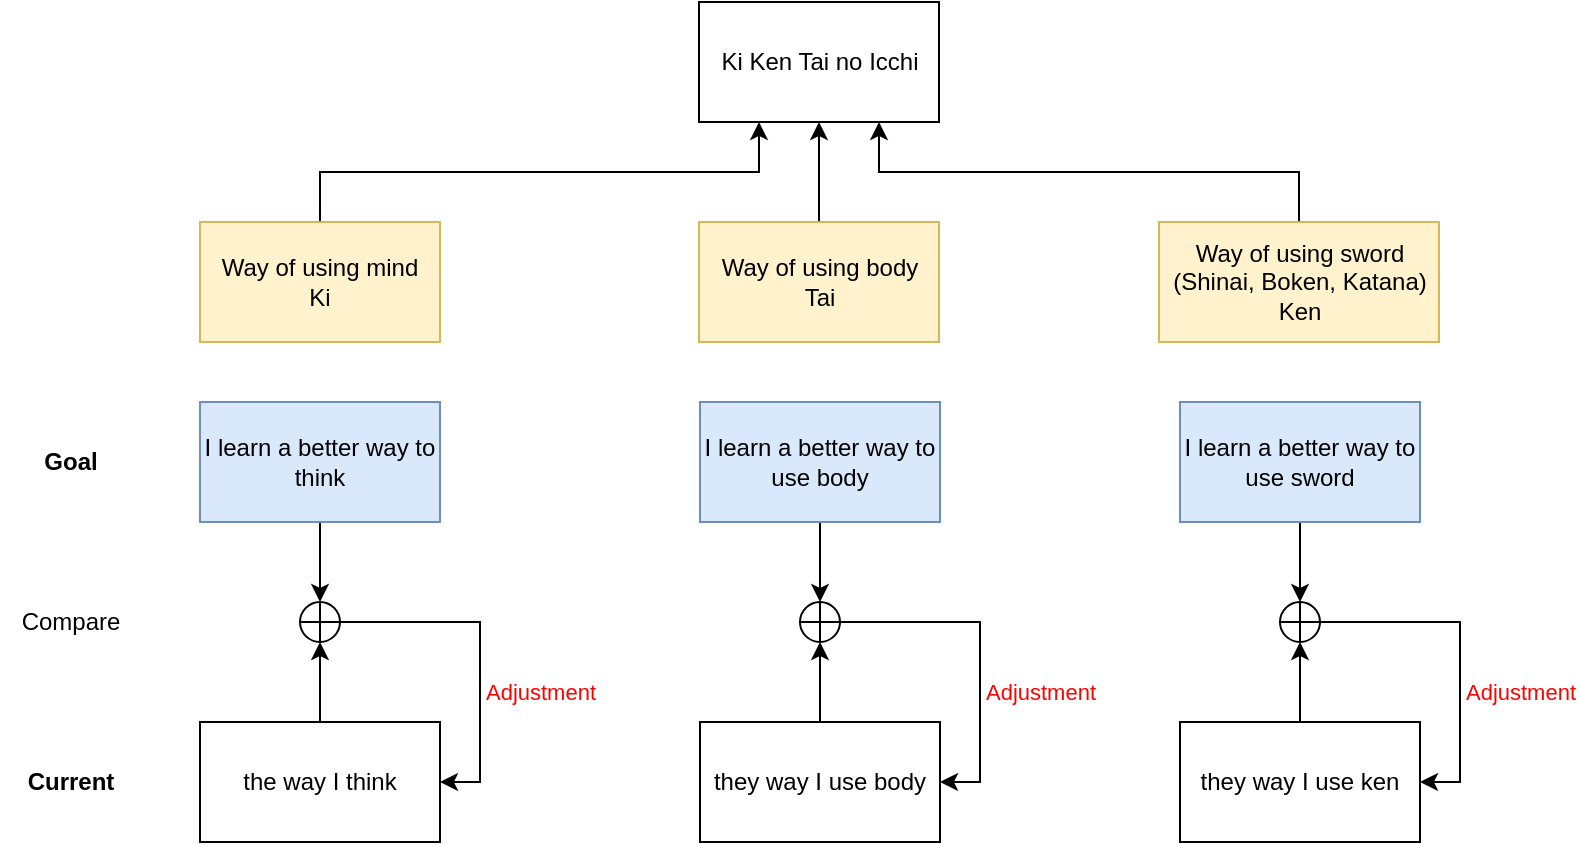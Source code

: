 <mxfile version="27.0.9">
  <diagram name="Page-1" id="INPom4O2ZSY1ZvnuhpT9">
    <mxGraphModel dx="1205" dy="615" grid="1" gridSize="10" guides="1" tooltips="1" connect="1" arrows="1" fold="1" page="1" pageScale="1" pageWidth="850" pageHeight="1100" math="0" shadow="0">
      <root>
        <mxCell id="0" />
        <mxCell id="1" parent="0" />
        <mxCell id="kyy_y6Or5WhpmiIuzqcB-1" value="Ki Ken Tai no Icchi" style="whiteSpace=wrap;html=1;" parent="1" vertex="1">
          <mxGeometry x="379.5" y="50" width="120" height="60" as="geometry" />
        </mxCell>
        <mxCell id="kyy_y6Or5WhpmiIuzqcB-12" style="edgeStyle=orthogonalEdgeStyle;rounded=0;orthogonalLoop=1;jettySize=auto;html=1;exitX=0.5;exitY=1;exitDx=0;exitDy=0;entryX=0.5;entryY=0;entryDx=0;entryDy=0;" parent="1" source="kyy_y6Or5WhpmiIuzqcB-2" target="kyy_y6Or5WhpmiIuzqcB-11" edge="1">
          <mxGeometry relative="1" as="geometry" />
        </mxCell>
        <mxCell id="kyy_y6Or5WhpmiIuzqcB-2" value="I learn a better way to think" style="whiteSpace=wrap;html=1;fillColor=#dae8fc;strokeColor=#6c8ebf;" parent="1" vertex="1">
          <mxGeometry x="130" y="250" width="120" height="60" as="geometry" />
        </mxCell>
        <mxCell id="kyy_y6Or5WhpmiIuzqcB-13" style="edgeStyle=orthogonalEdgeStyle;rounded=0;orthogonalLoop=1;jettySize=auto;html=1;exitX=0.5;exitY=0;exitDx=0;exitDy=0;entryX=0.5;entryY=1;entryDx=0;entryDy=0;" parent="1" source="kyy_y6Or5WhpmiIuzqcB-9" target="kyy_y6Or5WhpmiIuzqcB-11" edge="1">
          <mxGeometry relative="1" as="geometry" />
        </mxCell>
        <mxCell id="kyy_y6Or5WhpmiIuzqcB-9" value="the way I think" style="whiteSpace=wrap;html=1;" parent="1" vertex="1">
          <mxGeometry x="130" y="410" width="120" height="60" as="geometry" />
        </mxCell>
        <mxCell id="kyy_y6Or5WhpmiIuzqcB-14" style="edgeStyle=orthogonalEdgeStyle;rounded=0;orthogonalLoop=1;jettySize=auto;html=1;exitX=1;exitY=0.5;exitDx=0;exitDy=0;entryX=1;entryY=0.5;entryDx=0;entryDy=0;" parent="1" source="kyy_y6Or5WhpmiIuzqcB-11" target="kyy_y6Or5WhpmiIuzqcB-9" edge="1">
          <mxGeometry relative="1" as="geometry" />
        </mxCell>
        <mxCell id="kyy_y6Or5WhpmiIuzqcB-15" value="Adjustment" style="edgeLabel;html=1;align=center;verticalAlign=middle;resizable=0;points=[];fontColor=#FF0000;" parent="kyy_y6Or5WhpmiIuzqcB-14" vertex="1" connectable="0">
          <mxGeometry x="0.025" y="1" relative="1" as="geometry">
            <mxPoint x="29" y="18" as="offset" />
          </mxGeometry>
        </mxCell>
        <mxCell id="kyy_y6Or5WhpmiIuzqcB-11" value="" style="shape=orEllipse;perimeter=ellipsePerimeter;whiteSpace=wrap;html=1;backgroundOutline=1;" parent="1" vertex="1">
          <mxGeometry x="180" y="350" width="20" height="20" as="geometry" />
        </mxCell>
        <mxCell id="kyy_y6Or5WhpmiIuzqcB-21" style="edgeStyle=orthogonalEdgeStyle;rounded=0;orthogonalLoop=1;jettySize=auto;html=1;exitX=0.5;exitY=1;exitDx=0;exitDy=0;entryX=0.5;entryY=0;entryDx=0;entryDy=0;" parent="1" source="kyy_y6Or5WhpmiIuzqcB-3" target="kyy_y6Or5WhpmiIuzqcB-20" edge="1">
          <mxGeometry relative="1" as="geometry" />
        </mxCell>
        <mxCell id="kyy_y6Or5WhpmiIuzqcB-3" value="I learn a better way to use body" style="whiteSpace=wrap;html=1;fillColor=#dae8fc;strokeColor=#6c8ebf;" parent="1" vertex="1">
          <mxGeometry x="380" y="250" width="120" height="60" as="geometry" />
        </mxCell>
        <mxCell id="kyy_y6Or5WhpmiIuzqcB-22" style="edgeStyle=orthogonalEdgeStyle;rounded=0;orthogonalLoop=1;jettySize=auto;html=1;exitX=0.5;exitY=0;exitDx=0;exitDy=0;entryX=0.5;entryY=1;entryDx=0;entryDy=0;" parent="1" source="kyy_y6Or5WhpmiIuzqcB-16" target="kyy_y6Or5WhpmiIuzqcB-20" edge="1">
          <mxGeometry relative="1" as="geometry" />
        </mxCell>
        <mxCell id="kyy_y6Or5WhpmiIuzqcB-16" value="they way I use body" style="whiteSpace=wrap;html=1;" parent="1" vertex="1">
          <mxGeometry x="380" y="410" width="120" height="60" as="geometry" />
        </mxCell>
        <mxCell id="kyy_y6Or5WhpmiIuzqcB-18" style="edgeStyle=orthogonalEdgeStyle;rounded=0;orthogonalLoop=1;jettySize=auto;html=1;exitX=1;exitY=0.5;exitDx=0;exitDy=0;entryX=1;entryY=0.5;entryDx=0;entryDy=0;" parent="1" source="kyy_y6Or5WhpmiIuzqcB-20" target="kyy_y6Or5WhpmiIuzqcB-16" edge="1">
          <mxGeometry relative="1" as="geometry">
            <mxPoint x="560" y="440" as="targetPoint" />
          </mxGeometry>
        </mxCell>
        <mxCell id="kyy_y6Or5WhpmiIuzqcB-19" value="Adjustment" style="edgeLabel;html=1;align=center;verticalAlign=middle;resizable=0;points=[];fontColor=#FF0000;" parent="kyy_y6Or5WhpmiIuzqcB-18" vertex="1" connectable="0">
          <mxGeometry x="0.025" y="1" relative="1" as="geometry">
            <mxPoint x="29" y="18" as="offset" />
          </mxGeometry>
        </mxCell>
        <mxCell id="kyy_y6Or5WhpmiIuzqcB-20" value="" style="shape=orEllipse;perimeter=ellipsePerimeter;whiteSpace=wrap;html=1;backgroundOutline=1;" parent="1" vertex="1">
          <mxGeometry x="430" y="350" width="20" height="20" as="geometry" />
        </mxCell>
        <mxCell id="kyy_y6Or5WhpmiIuzqcB-23" style="edgeStyle=orthogonalEdgeStyle;rounded=0;orthogonalLoop=1;jettySize=auto;html=1;exitX=0.5;exitY=1;exitDx=0;exitDy=0;entryX=0.5;entryY=0;entryDx=0;entryDy=0;" parent="1" source="kyy_y6Or5WhpmiIuzqcB-24" target="kyy_y6Or5WhpmiIuzqcB-29" edge="1">
          <mxGeometry relative="1" as="geometry" />
        </mxCell>
        <mxCell id="kyy_y6Or5WhpmiIuzqcB-24" value="I learn a better way to use sword" style="whiteSpace=wrap;html=1;fillColor=#dae8fc;strokeColor=#6c8ebf;" parent="1" vertex="1">
          <mxGeometry x="620" y="250" width="120" height="60" as="geometry" />
        </mxCell>
        <mxCell id="kyy_y6Or5WhpmiIuzqcB-25" style="edgeStyle=orthogonalEdgeStyle;rounded=0;orthogonalLoop=1;jettySize=auto;html=1;exitX=0.5;exitY=0;exitDx=0;exitDy=0;entryX=0.5;entryY=1;entryDx=0;entryDy=0;" parent="1" source="kyy_y6Or5WhpmiIuzqcB-26" target="kyy_y6Or5WhpmiIuzqcB-29" edge="1">
          <mxGeometry relative="1" as="geometry" />
        </mxCell>
        <mxCell id="kyy_y6Or5WhpmiIuzqcB-26" value="they way I use ken" style="whiteSpace=wrap;html=1;" parent="1" vertex="1">
          <mxGeometry x="620" y="410" width="120" height="60" as="geometry" />
        </mxCell>
        <mxCell id="kyy_y6Or5WhpmiIuzqcB-27" style="edgeStyle=orthogonalEdgeStyle;rounded=0;orthogonalLoop=1;jettySize=auto;html=1;exitX=1;exitY=0.5;exitDx=0;exitDy=0;entryX=1;entryY=0.5;entryDx=0;entryDy=0;" parent="1" source="kyy_y6Or5WhpmiIuzqcB-29" target="kyy_y6Or5WhpmiIuzqcB-26" edge="1">
          <mxGeometry relative="1" as="geometry">
            <mxPoint x="800" y="440" as="targetPoint" />
          </mxGeometry>
        </mxCell>
        <mxCell id="kyy_y6Or5WhpmiIuzqcB-28" value="Adjustment" style="edgeLabel;html=1;align=center;verticalAlign=middle;resizable=0;points=[];fontColor=#FF0000;" parent="kyy_y6Or5WhpmiIuzqcB-27" vertex="1" connectable="0">
          <mxGeometry x="0.025" y="1" relative="1" as="geometry">
            <mxPoint x="29" y="18" as="offset" />
          </mxGeometry>
        </mxCell>
        <mxCell id="kyy_y6Or5WhpmiIuzqcB-29" value="" style="shape=orEllipse;perimeter=ellipsePerimeter;whiteSpace=wrap;html=1;backgroundOutline=1;" parent="1" vertex="1">
          <mxGeometry x="670" y="350" width="20" height="20" as="geometry" />
        </mxCell>
        <mxCell id="kyy_y6Or5WhpmiIuzqcB-41" style="edgeStyle=orthogonalEdgeStyle;rounded=0;orthogonalLoop=1;jettySize=auto;html=1;exitX=0.5;exitY=0;exitDx=0;exitDy=0;entryX=0.25;entryY=1;entryDx=0;entryDy=0;" parent="1" source="kyy_y6Or5WhpmiIuzqcB-37" target="kyy_y6Or5WhpmiIuzqcB-1" edge="1">
          <mxGeometry relative="1" as="geometry" />
        </mxCell>
        <mxCell id="kyy_y6Or5WhpmiIuzqcB-37" value="&lt;span style=&quot;text-wrap-mode: nowrap;&quot;&gt;Way of using mind&lt;/span&gt;&lt;div&gt;&lt;span style=&quot;text-wrap-mode: nowrap;&quot;&gt;Ki&lt;/span&gt;&lt;/div&gt;" style="whiteSpace=wrap;html=1;fillColor=#fff2cc;strokeColor=#d6b656;fontColor=default;" parent="1" vertex="1">
          <mxGeometry x="130" y="160" width="120" height="60" as="geometry" />
        </mxCell>
        <mxCell id="kyy_y6Or5WhpmiIuzqcB-42" style="edgeStyle=orthogonalEdgeStyle;rounded=0;orthogonalLoop=1;jettySize=auto;html=1;exitX=0.5;exitY=0;exitDx=0;exitDy=0;entryX=0.5;entryY=1;entryDx=0;entryDy=0;" parent="1" source="kyy_y6Or5WhpmiIuzqcB-39" target="kyy_y6Or5WhpmiIuzqcB-1" edge="1">
          <mxGeometry relative="1" as="geometry" />
        </mxCell>
        <mxCell id="kyy_y6Or5WhpmiIuzqcB-39" value="&lt;span style=&quot;text-wrap-mode: nowrap;&quot;&gt;Way of using body&lt;/span&gt;&lt;div&gt;&lt;span style=&quot;text-wrap-mode: nowrap;&quot;&gt;Tai&lt;/span&gt;&lt;/div&gt;" style="whiteSpace=wrap;html=1;fillColor=#fff2cc;strokeColor=#d6b656;fontColor=default;" parent="1" vertex="1">
          <mxGeometry x="379.5" y="160" width="120" height="60" as="geometry" />
        </mxCell>
        <mxCell id="kyy_y6Or5WhpmiIuzqcB-43" style="edgeStyle=orthogonalEdgeStyle;rounded=0;orthogonalLoop=1;jettySize=auto;html=1;exitX=0.5;exitY=0;exitDx=0;exitDy=0;entryX=0.75;entryY=1;entryDx=0;entryDy=0;" parent="1" source="kyy_y6Or5WhpmiIuzqcB-40" target="kyy_y6Or5WhpmiIuzqcB-1" edge="1">
          <mxGeometry relative="1" as="geometry" />
        </mxCell>
        <mxCell id="kyy_y6Or5WhpmiIuzqcB-40" value="&lt;font style=&quot;text-wrap-mode: nowrap;&quot;&gt;Way of using sword&lt;/font&gt;&lt;div style=&quot;text-wrap-mode: nowrap;&quot;&gt;&lt;font style=&quot;&quot;&gt;(Shinai, Boken, Katana)&lt;/font&gt;&lt;/div&gt;&lt;div style=&quot;text-wrap-mode: nowrap;&quot;&gt;&lt;font style=&quot;&quot;&gt;Ken&lt;/font&gt;&lt;/div&gt;" style="whiteSpace=wrap;html=1;fillColor=#fff2cc;strokeColor=#d6b656;fontColor=#000000;" parent="1" vertex="1">
          <mxGeometry x="609.5" y="160" width="140" height="60" as="geometry" />
        </mxCell>
        <mxCell id="OyA8hXe2ewZB19m6WIXt-1" value="Goal" style="text;html=1;align=center;verticalAlign=middle;resizable=0;points=[];autosize=1;strokeColor=none;fillColor=none;fontStyle=1" vertex="1" parent="1">
          <mxGeometry x="40" y="265" width="50" height="30" as="geometry" />
        </mxCell>
        <mxCell id="OyA8hXe2ewZB19m6WIXt-2" value="Current" style="text;html=1;align=center;verticalAlign=middle;resizable=0;points=[];autosize=1;strokeColor=none;fillColor=none;fontStyle=1" vertex="1" parent="1">
          <mxGeometry x="35" y="425" width="60" height="30" as="geometry" />
        </mxCell>
        <mxCell id="OyA8hXe2ewZB19m6WIXt-3" value="Compare" style="text;html=1;align=center;verticalAlign=middle;resizable=0;points=[];autosize=1;strokeColor=none;fillColor=none;" vertex="1" parent="1">
          <mxGeometry x="30" y="345" width="70" height="30" as="geometry" />
        </mxCell>
      </root>
    </mxGraphModel>
  </diagram>
</mxfile>
